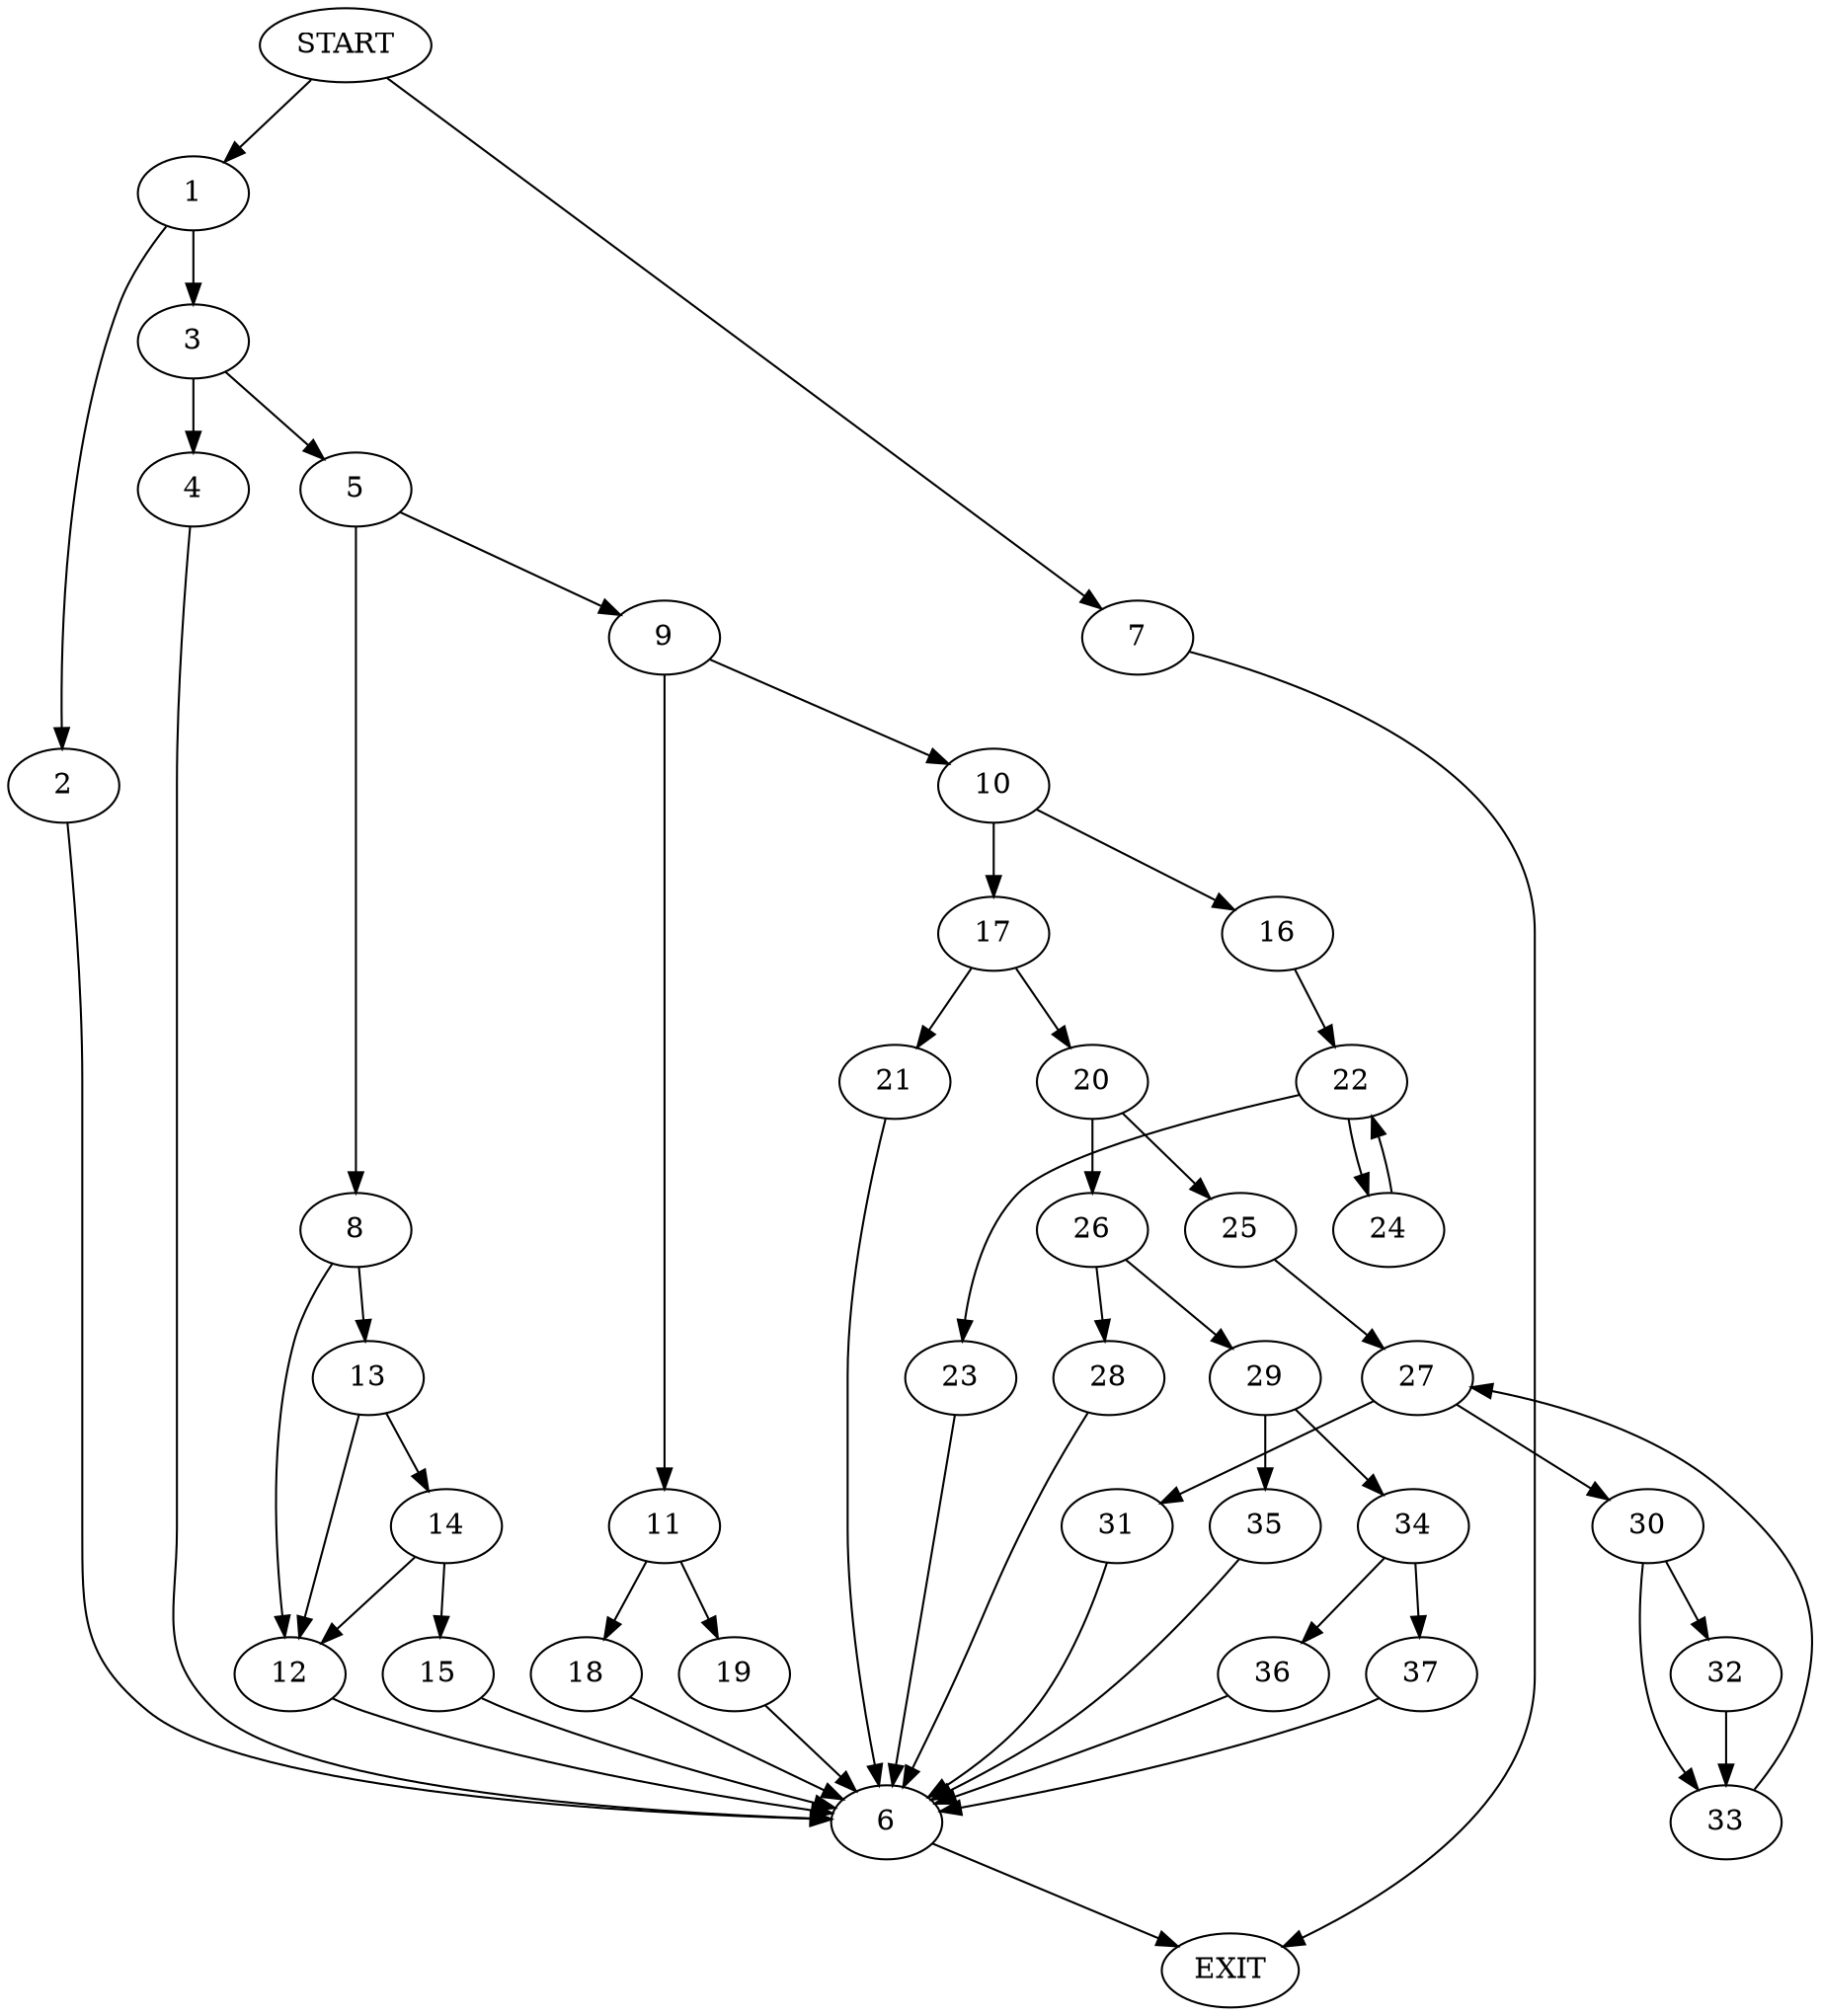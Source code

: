 digraph {
0 [label="START"]
38 [label="EXIT"]
0 -> 1
1 -> 2
1 -> 3
3 -> 4
3 -> 5
2 -> 6
6 -> 38
0 -> 7
7 -> 38
5 -> 8
5 -> 9
4 -> 6
9 -> 10
9 -> 11
8 -> 12
8 -> 13
12 -> 6
13 -> 14
13 -> 12
14 -> 12
14 -> 15
15 -> 6
10 -> 16
10 -> 17
11 -> 18
11 -> 19
18 -> 6
19 -> 6
17 -> 20
17 -> 21
16 -> 22
22 -> 23
22 -> 24
23 -> 6
24 -> 22
21 -> 6
20 -> 25
20 -> 26
25 -> 27
26 -> 28
26 -> 29
27 -> 30
27 -> 31
30 -> 32
30 -> 33
31 -> 6
33 -> 27
32 -> 33
28 -> 6
29 -> 34
29 -> 35
34 -> 36
34 -> 37
35 -> 6
37 -> 6
36 -> 6
}
